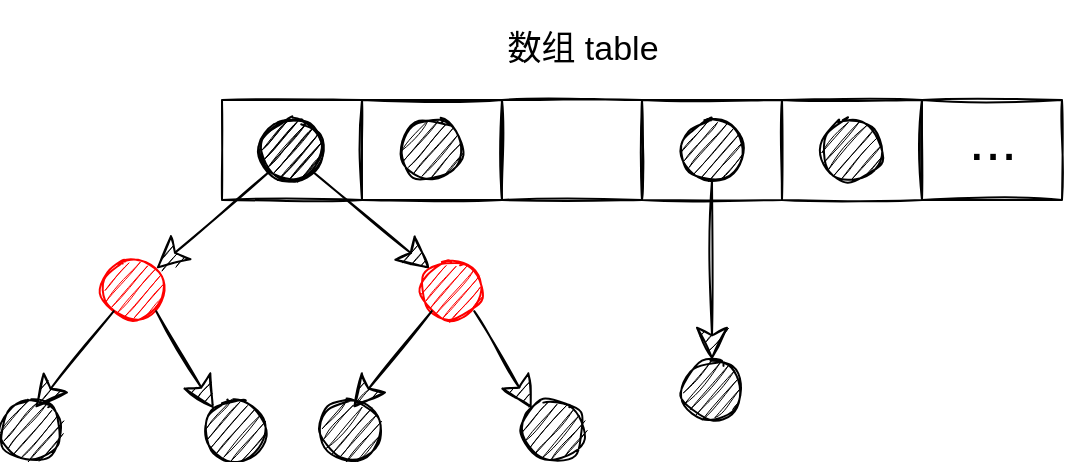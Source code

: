 <mxfile version="15.3.4" type="github" pages="2"><diagram id="YLq6dlvJsyPCOtHQID4H" name="第 1 页"><mxGraphModel dx="1248" dy="625" grid="1" gridSize="10" guides="1" tooltips="1" connect="1" arrows="1" fold="1" page="1" pageScale="1" pageWidth="827" pageHeight="1169" math="0" shadow="0"><root><mxCell id="0"/><mxCell id="1" parent="0"/><mxCell id="Uj7XTkn3V8DS06RKUdCK-15" value="" style="rounded=0;whiteSpace=wrap;html=1;sketch=1;hachureGap=4;pointerEvents=0;fillColor=none;" vertex="1" parent="1"><mxGeometry x="120" y="280" width="70" height="50" as="geometry"/></mxCell><mxCell id="Uj7XTkn3V8DS06RKUdCK-18" value="" style="rounded=0;whiteSpace=wrap;html=1;sketch=1;hachureGap=4;pointerEvents=0;fillColor=none;" vertex="1" parent="1"><mxGeometry x="190" y="280" width="70" height="50" as="geometry"/></mxCell><mxCell id="Uj7XTkn3V8DS06RKUdCK-27" value="" style="rounded=0;whiteSpace=wrap;html=1;sketch=1;hachureGap=4;pointerEvents=0;fillColor=none;" vertex="1" parent="1"><mxGeometry x="260" y="280" width="70" height="50" as="geometry"/></mxCell><mxCell id="Uj7XTkn3V8DS06RKUdCK-28" value="" style="rounded=0;whiteSpace=wrap;html=1;sketch=1;hachureGap=4;pointerEvents=0;fillColor=none;" vertex="1" parent="1"><mxGeometry x="330" y="280" width="70" height="50" as="geometry"/></mxCell><mxCell id="Uj7XTkn3V8DS06RKUdCK-29" value="" style="rounded=0;whiteSpace=wrap;html=1;sketch=1;hachureGap=4;pointerEvents=0;fillColor=none;" vertex="1" parent="1"><mxGeometry x="400" y="280" width="70" height="50" as="geometry"/></mxCell><mxCell id="Uj7XTkn3V8DS06RKUdCK-30" value="" style="rounded=0;whiteSpace=wrap;html=1;sketch=1;hachureGap=4;pointerEvents=0;fillColor=none;" vertex="1" parent="1"><mxGeometry x="470" y="280" width="70" height="50" as="geometry"/></mxCell><mxCell id="Uj7XTkn3V8DS06RKUdCK-33" value="" style="ellipse;whiteSpace=wrap;html=1;aspect=fixed;sketch=1;hachureGap=4;pointerEvents=0;fillColor=#000000;" vertex="1" parent="1"><mxGeometry x="140" y="290" width="30" height="30" as="geometry"/></mxCell><mxCell id="Uj7XTkn3V8DS06RKUdCK-34" value="" style="ellipse;whiteSpace=wrap;html=1;aspect=fixed;sketch=1;hachureGap=4;pointerEvents=0;fillColor=#000000;" vertex="1" parent="1"><mxGeometry x="210" y="290" width="30" height="30" as="geometry"/></mxCell><mxCell id="Uj7XTkn3V8DS06RKUdCK-36" value="" style="ellipse;whiteSpace=wrap;html=1;aspect=fixed;sketch=1;hachureGap=4;pointerEvents=0;fillColor=#000000;" vertex="1" parent="1"><mxGeometry x="350" y="290" width="30" height="30" as="geometry"/></mxCell><mxCell id="Uj7XTkn3V8DS06RKUdCK-37" value="" style="ellipse;whiteSpace=wrap;html=1;aspect=fixed;sketch=1;hachureGap=4;pointerEvents=0;fillColor=#000000;" vertex="1" parent="1"><mxGeometry x="420" y="290" width="30" height="30" as="geometry"/></mxCell><mxCell id="Uj7XTkn3V8DS06RKUdCK-39" value="&lt;font style=&quot;font-size: 29px;&quot;&gt;...&lt;/font&gt;" style="text;html=1;align=center;verticalAlign=middle;resizable=0;points=[];autosize=1;strokeColor=none;fillColor=none;fontSize=29;" vertex="1" parent="1"><mxGeometry x="485" y="280" width="40" height="40" as="geometry"/></mxCell><mxCell id="Uj7XTkn3V8DS06RKUdCK-41" value="" style="ellipse;whiteSpace=wrap;html=1;aspect=fixed;sketch=1;hachureGap=4;pointerEvents=0;fillColor=#000000;" vertex="1" parent="1"><mxGeometry x="139.5" y="290" width="30" height="30" as="geometry"/></mxCell><mxCell id="Uj7XTkn3V8DS06RKUdCK-42" value="" style="endArrow=classic;html=1;fontSize=29;startSize=14;endSize=14;sourcePerimeterSpacing=8;targetPerimeterSpacing=8;exitX=0;exitY=1;exitDx=0;exitDy=0;sketch=1;entryX=1;entryY=0;entryDx=0;entryDy=0;" edge="1" parent="1" source="Uj7XTkn3V8DS06RKUdCK-41"><mxGeometry width="50" height="50" relative="1" as="geometry"><mxPoint x="154" y="320" as="sourcePoint"/><mxPoint x="87.107" y="364.393" as="targetPoint"/></mxGeometry></mxCell><mxCell id="Uj7XTkn3V8DS06RKUdCK-43" value="" style="ellipse;whiteSpace=wrap;html=1;aspect=fixed;sketch=1;hachureGap=4;pointerEvents=0;fillColor=#FF0000;fontColor=#FF0000;strokeColor=#FF0000;" vertex="1" parent="1"><mxGeometry x="60.5" y="360" width="30" height="30" as="geometry"/></mxCell><mxCell id="Uj7XTkn3V8DS06RKUdCK-44" value="" style="endArrow=classic;html=1;fontSize=29;startSize=14;endSize=14;sourcePerimeterSpacing=8;targetPerimeterSpacing=8;exitX=0.5;exitY=1;exitDx=0;exitDy=0;sketch=1;" edge="1" parent="1"><mxGeometry width="50" height="50" relative="1" as="geometry"><mxPoint x="365" y="320" as="sourcePoint"/><mxPoint x="365" y="410" as="targetPoint"/></mxGeometry></mxCell><mxCell id="Uj7XTkn3V8DS06RKUdCK-45" value="" style="ellipse;whiteSpace=wrap;html=1;aspect=fixed;sketch=1;hachureGap=4;pointerEvents=0;fillColor=#000000;" vertex="1" parent="1"><mxGeometry x="350" y="410" width="30" height="30" as="geometry"/></mxCell><mxCell id="Uj7XTkn3V8DS06RKUdCK-46" value="&lt;font style=&quot;font-size: 17px&quot;&gt;数组 table&lt;/font&gt;" style="text;html=1;align=center;verticalAlign=middle;resizable=0;points=[];autosize=1;strokeColor=none;fillColor=none;fontSize=29;" vertex="1" parent="1"><mxGeometry x="255" y="230" width="90" height="40" as="geometry"/></mxCell><mxCell id="Uj7XTkn3V8DS06RKUdCK-48" value="" style="endArrow=classic;html=1;fontSize=29;startSize=14;endSize=14;sourcePerimeterSpacing=8;targetPerimeterSpacing=8;sketch=1;entryX=0;entryY=0;entryDx=0;entryDy=0;exitX=1;exitY=1;exitDx=0;exitDy=0;" edge="1" parent="1" source="Uj7XTkn3V8DS06RKUdCK-41"><mxGeometry width="50" height="50" relative="1" as="geometry"><mxPoint x="159.5" y="320" as="sourcePoint"/><mxPoint x="223.893" y="364.393" as="targetPoint"/></mxGeometry></mxCell><mxCell id="Uj7XTkn3V8DS06RKUdCK-52" value="" style="endArrow=classic;html=1;fontSize=29;startSize=14;endSize=14;sourcePerimeterSpacing=8;targetPerimeterSpacing=8;exitX=0;exitY=1;exitDx=0;exitDy=0;sketch=1;" edge="1" parent="1"><mxGeometry width="50" height="50" relative="1" as="geometry"><mxPoint x="65.893" y="385.607" as="sourcePoint"/><mxPoint x="26.5" y="434" as="targetPoint"/></mxGeometry></mxCell><mxCell id="Uj7XTkn3V8DS06RKUdCK-53" value="" style="ellipse;whiteSpace=wrap;html=1;aspect=fixed;sketch=1;hachureGap=4;pointerEvents=0;fillColor=#000000;" vertex="1" parent="1"><mxGeometry x="9.5" y="430" width="30" height="30" as="geometry"/></mxCell><mxCell id="Uj7XTkn3V8DS06RKUdCK-54" value="" style="endArrow=classic;html=1;fontSize=29;startSize=14;endSize=14;sourcePerimeterSpacing=8;targetPerimeterSpacing=8;sketch=1;entryX=0;entryY=0;entryDx=0;entryDy=0;exitX=1;exitY=1;exitDx=0;exitDy=0;" edge="1" parent="1" target="Uj7XTkn3V8DS06RKUdCK-55"><mxGeometry width="50" height="50" relative="1" as="geometry"><mxPoint x="87.107" y="385.607" as="sourcePoint"/><mxPoint x="101.5" y="430" as="targetPoint"/></mxGeometry></mxCell><mxCell id="Uj7XTkn3V8DS06RKUdCK-55" value="" style="ellipse;whiteSpace=wrap;html=1;aspect=fixed;sketch=1;hachureGap=4;pointerEvents=0;fillColor=#000000;" vertex="1" parent="1"><mxGeometry x="111.5" y="430" width="30" height="30" as="geometry"/></mxCell><mxCell id="Uj7XTkn3V8DS06RKUdCK-62" value="" style="ellipse;whiteSpace=wrap;html=1;aspect=fixed;sketch=1;hachureGap=4;pointerEvents=0;fillColor=#FF0000;strokeColor=#FF0000;" vertex="1" parent="1"><mxGeometry x="219.5" y="360" width="30" height="30" as="geometry"/></mxCell><mxCell id="Uj7XTkn3V8DS06RKUdCK-64" value="" style="endArrow=classic;html=1;fontSize=29;startSize=14;endSize=14;sourcePerimeterSpacing=8;targetPerimeterSpacing=8;exitX=0;exitY=1;exitDx=0;exitDy=0;sketch=1;" edge="1" parent="1"><mxGeometry width="50" height="50" relative="1" as="geometry"><mxPoint x="224.893" y="385.607" as="sourcePoint"/><mxPoint x="185.5" y="434" as="targetPoint"/></mxGeometry></mxCell><mxCell id="Uj7XTkn3V8DS06RKUdCK-65" value="" style="ellipse;whiteSpace=wrap;html=1;aspect=fixed;sketch=1;hachureGap=4;pointerEvents=0;fillColor=#000000;" vertex="1" parent="1"><mxGeometry x="168.5" y="430" width="30" height="30" as="geometry"/></mxCell><mxCell id="Uj7XTkn3V8DS06RKUdCK-66" value="" style="endArrow=classic;html=1;fontSize=29;startSize=14;endSize=14;sourcePerimeterSpacing=8;targetPerimeterSpacing=8;sketch=1;entryX=0;entryY=0;entryDx=0;entryDy=0;exitX=1;exitY=1;exitDx=0;exitDy=0;" edge="1" parent="1" target="Uj7XTkn3V8DS06RKUdCK-67"><mxGeometry width="50" height="50" relative="1" as="geometry"><mxPoint x="246.107" y="385.607" as="sourcePoint"/><mxPoint x="260.5" y="430" as="targetPoint"/></mxGeometry></mxCell><mxCell id="Uj7XTkn3V8DS06RKUdCK-67" value="" style="ellipse;whiteSpace=wrap;html=1;aspect=fixed;sketch=1;hachureGap=4;pointerEvents=0;fillColor=#000000;" vertex="1" parent="1"><mxGeometry x="270.5" y="430" width="30" height="30" as="geometry"/></mxCell></root></mxGraphModel></diagram><diagram id="a-usr8R-VqChk-Wmo8PE" name="第 2 页"><mxGraphModel dx="1248" dy="625" grid="1" gridSize="10" guides="1" tooltips="1" connect="1" arrows="1" fold="1" page="1" pageScale="1" pageWidth="827" pageHeight="1169" math="0" shadow="0"><root><mxCell id="MDRu_h7Dm8pU5mXwcht_-0"/><mxCell id="MDRu_h7Dm8pU5mXwcht_-1" parent="MDRu_h7Dm8pU5mXwcht_-0"/><mxCell id="MDRu_h7Dm8pU5mXwcht_-2" value="" style="rounded=0;whiteSpace=wrap;html=1;sketch=1;hachureGap=4;pointerEvents=0;fontSize=29;strokeColor=#006EAF;fillColor=none;fontColor=#ffffff;align=center;verticalAlign=bottom;strokeWidth=4;" vertex="1" parent="MDRu_h7Dm8pU5mXwcht_-1"><mxGeometry x="60" y="80" width="290" height="60" as="geometry"/></mxCell><mxCell id="MDRu_h7Dm8pU5mXwcht_-5" value="" style="rounded=0;whiteSpace=wrap;html=1;sketch=1;hachureGap=4;pointerEvents=0;fontSize=29;strokeColor=#6D1F00;fillColor=none;fontColor=#ffffff;align=center;verticalAlign=bottom;strokeWidth=4;" vertex="1" parent="MDRu_h7Dm8pU5mXwcht_-1"><mxGeometry x="370" y="80" width="170" height="60" as="geometry"/></mxCell><mxCell id="MDRu_h7Dm8pU5mXwcht_-6" value="" style="rounded=0;whiteSpace=wrap;html=1;sketch=1;hachureGap=4;pointerEvents=0;fontSize=29;strokeColor=#BD7000;fillColor=none;fontColor=#000000;align=center;verticalAlign=bottom;strokeWidth=4;" vertex="1" parent="MDRu_h7Dm8pU5mXwcht_-1"><mxGeometry x="560" y="80" width="460" height="60" as="geometry"/></mxCell><mxCell id="MDRu_h7Dm8pU5mXwcht_-7" value="" style="rounded=0;whiteSpace=wrap;html=1;sketch=1;hachureGap=4;pointerEvents=0;fontSize=29;strokeColor=#82b366;fillColor=none;align=center;verticalAlign=bottom;gradientColor=#97d077;strokeWidth=4;" vertex="1" parent="MDRu_h7Dm8pU5mXwcht_-1"><mxGeometry x="1050" y="80" width="163" height="60" as="geometry"/></mxCell><mxCell id="MDRu_h7Dm8pU5mXwcht_-9" value="" style="rounded=1;whiteSpace=wrap;html=1;sketch=1;hachureGap=4;pointerEvents=0;fontSize=29;strokeColor=#6c8ebf;fillColor=none;align=center;verticalAlign=bottom;gradientColor=#7ea6e0;fontStyle=0;strokeWidth=4;" vertex="1" parent="MDRu_h7Dm8pU5mXwcht_-1"><mxGeometry x="100" y="174" width="160" height="56" as="geometry"/></mxCell><mxCell id="MDRu_h7Dm8pU5mXwcht_-14" value="" style="edgeStyle=none;curved=1;rounded=0;sketch=1;orthogonalLoop=1;jettySize=auto;html=1;fontSize=29;fontColor=#FF0000;endArrow=open;startSize=14;endSize=14;sourcePerimeterSpacing=8;targetPerimeterSpacing=8;entryX=0.489;entryY=0.095;entryDx=0;entryDy=0;entryPerimeter=0;strokeWidth=2;" edge="1" parent="MDRu_h7Dm8pU5mXwcht_-1"><mxGeometry relative="1" as="geometry"><mxPoint x="170.266" y="230" as="sourcePoint"/><mxPoint x="169.937" y="298.93" as="targetPoint"/></mxGeometry></mxCell><mxCell id="MDRu_h7Dm8pU5mXwcht_-11" value="&lt;font style=&quot;font-size: 22px&quot;&gt;开始&lt;/font&gt;" style="text;html=1;align=center;verticalAlign=middle;resizable=0;points=[];autosize=1;strokeColor=none;fillColor=none;fontSize=29;gradientColor=#7ea6e0;" vertex="1" parent="MDRu_h7Dm8pU5mXwcht_-1"><mxGeometry x="141.66" y="182" width="60" height="40" as="geometry"/></mxCell><mxCell id="MDRu_h7Dm8pU5mXwcht_-19" value="&lt;font style=&quot;font-size: 22px&quot; color=&quot;#000000&quot;&gt;计算索引、逻辑判断&lt;/font&gt;" style="text;html=1;align=center;verticalAlign=middle;resizable=0;points=[];autosize=1;strokeColor=none;fillColor=none;fontSize=29;fontColor=#FF0000;sketch=1;" vertex="1" parent="MDRu_h7Dm8pU5mXwcht_-1"><mxGeometry x="85" y="90" width="210" height="40" as="geometry"/></mxCell><mxCell id="MDRu_h7Dm8pU5mXwcht_-20" value="&lt;font style=&quot;font-size: 22px&quot; color=&quot;#000000&quot;&gt;扩容&lt;/font&gt;" style="text;html=1;align=center;verticalAlign=middle;resizable=0;points=[];autosize=1;strokeColor=none;fillColor=none;fontSize=29;fontColor=#FF0000;" vertex="1" parent="MDRu_h7Dm8pU5mXwcht_-1"><mxGeometry x="416" y="90" width="60" height="40" as="geometry"/></mxCell><mxCell id="MDRu_h7Dm8pU5mXwcht_-21" value="&lt;font style=&quot;font-size: 22px&quot; color=&quot;#000000&quot;&gt;链表&lt;/font&gt;" style="text;html=1;align=center;verticalAlign=middle;resizable=0;points=[];autosize=1;strokeColor=none;fillColor=none;fontSize=29;fontColor=#FF0000;" vertex="1" parent="MDRu_h7Dm8pU5mXwcht_-1"><mxGeometry x="760" y="90" width="60" height="40" as="geometry"/></mxCell><mxCell id="MDRu_h7Dm8pU5mXwcht_-22" value="&lt;font style=&quot;font-size: 22px&quot; color=&quot;#000000&quot;&gt;红黑树&lt;/font&gt;" style="text;html=1;align=center;verticalAlign=middle;resizable=0;points=[];autosize=1;strokeColor=none;fillColor=none;fontSize=29;fontColor=#FF0000;" vertex="1" parent="MDRu_h7Dm8pU5mXwcht_-1"><mxGeometry x="1087" y="90" width="80" height="40" as="geometry"/></mxCell><mxCell id="MDRu_h7Dm8pU5mXwcht_-25" value="" style="edgeStyle=none;curved=1;rounded=0;sketch=1;orthogonalLoop=1;jettySize=auto;html=1;fontSize=29;fontColor=#FF0000;endArrow=open;startSize=14;endSize=14;sourcePerimeterSpacing=8;targetPerimeterSpacing=8;entryX=0.438;entryY=0.015;entryDx=0;entryDy=0;entryPerimeter=0;strokeWidth=2;" edge="1" parent="MDRu_h7Dm8pU5mXwcht_-1" target="MDRu_h7Dm8pU5mXwcht_-54"><mxGeometry relative="1" as="geometry"><mxPoint x="171.486" y="410" as="sourcePoint"/><mxPoint x="171.157" y="478.93" as="targetPoint"/></mxGeometry></mxCell><mxCell id="MDRu_h7Dm8pU5mXwcht_-109" value="&lt;font color=&quot;#000000&quot;&gt;否&lt;/font&gt;" style="edgeLabel;html=1;align=center;verticalAlign=middle;resizable=0;points=[];fontSize=16;fontColor=#CC6600;" vertex="1" connectable="0" parent="MDRu_h7Dm8pU5mXwcht_-25"><mxGeometry x="-0.446" y="-1" relative="1" as="geometry"><mxPoint as="offset"/></mxGeometry></mxCell><mxCell id="MDRu_h7Dm8pU5mXwcht_-58" style="edgeStyle=none;rounded=1;sketch=1;orthogonalLoop=1;jettySize=auto;html=1;exitX=0.5;exitY=1;exitDx=0;exitDy=0;entryX=1;entryY=0.5;entryDx=0;entryDy=0;fontSize=16;fontColor=#6666FF;endArrow=open;startSize=14;endSize=14;sourcePerimeterSpacing=8;targetPerimeterSpacing=8;strokeWidth=2;" edge="1" parent="MDRu_h7Dm8pU5mXwcht_-1" source="MDRu_h7Dm8pU5mXwcht_-40" target="MDRu_h7Dm8pU5mXwcht_-54"><mxGeometry relative="1" as="geometry"><Array as="points"><mxPoint x="440" y="527"/></Array></mxGeometry></mxCell><mxCell id="MDRu_h7Dm8pU5mXwcht_-40" value="&lt;font color=&quot;#000000&quot;&gt;resize() 扩容&lt;/font&gt;" style="align=center;hachureGap=4;pointerEvents=0;sketch=1;fontSize=16;fontColor=#6666FF;strokeColor=#0000FF;fillColor=none;html=1;strokeWidth=2;" vertex="1" parent="MDRu_h7Dm8pU5mXwcht_-1"><mxGeometry x="380" y="324" width="111.5" height="62" as="geometry"/></mxCell><mxCell id="MDRu_h7Dm8pU5mXwcht_-55" style="edgeStyle=none;curved=1;rounded=0;sketch=1;orthogonalLoop=1;jettySize=auto;html=1;exitX=1;exitY=0.5;exitDx=0;exitDy=0;entryX=0;entryY=0.5;entryDx=0;entryDy=0;fontSize=16;fontColor=#6666FF;endArrow=open;startSize=14;endSize=14;sourcePerimeterSpacing=8;targetPerimeterSpacing=8;strokeWidth=2;" edge="1" parent="MDRu_h7Dm8pU5mXwcht_-1" source="MDRu_h7Dm8pU5mXwcht_-41" target="MDRu_h7Dm8pU5mXwcht_-40"><mxGeometry relative="1" as="geometry"/></mxCell><mxCell id="MDRu_h7Dm8pU5mXwcht_-93" value="&lt;font color=&quot;#000000&quot;&gt;是&lt;/font&gt;" style="edgeLabel;html=1;align=center;verticalAlign=middle;resizable=0;points=[];fontSize=16;fontColor=#CC6600;" vertex="1" connectable="0" parent="MDRu_h7Dm8pU5mXwcht_-55"><mxGeometry x="-0.188" relative="1" as="geometry"><mxPoint as="offset"/></mxGeometry></mxCell><mxCell id="MDRu_h7Dm8pU5mXwcht_-41" value="&lt;span style=&quot;font-family: &amp;#34;pingfang sc&amp;#34; , &amp;#34;lantinghei sc&amp;#34; , &amp;#34;microsoft yahei&amp;#34; , &amp;#34;hiragino sans gb&amp;#34; , &amp;#34;microsoft sans serif&amp;#34; , &amp;#34;wenquanyi micro hei&amp;#34; , sans-serif ; font-size: 15px ; background-color: rgb(253 , 253 , 253)&quot;&gt;&lt;font color=&quot;#ff0000&quot;&gt;①&lt;/font&gt;&lt;/span&gt;&lt;span style=&quot;color: rgb(51 , 51 , 51) ; font-family: &amp;#34;pingfang sc&amp;#34; , &amp;#34;lantinghei sc&amp;#34; , &amp;#34;microsoft yahei&amp;#34; , &amp;#34;hiragino sans gb&amp;#34; , &amp;#34;microsoft sans serif&amp;#34; , &amp;#34;wenquanyi micro hei&amp;#34; , sans-serif ; font-size: 15px ; background-color: rgb(253 , 253 , 253)&quot;&gt;&amp;nbsp;&lt;/span&gt;&lt;font color=&quot;#000000&quot;&gt;table是否为空&lt;br style=&quot;font-size: 16px&quot;&gt;或length==0&lt;/font&gt;" style="shape=rhombus;perimeter=rhombusPerimeter;align=center;hachureGap=4;pointerEvents=0;sketch=1;fontSize=16;fontColor=#6666FF;strokeColor=#FF8000;fillColor=none;html=1;strokeWidth=2;" vertex="1" parent="MDRu_h7Dm8pU5mXwcht_-1"><mxGeometry x="84.04" y="300" width="175.25" height="110" as="geometry"/></mxCell><mxCell id="MDRu_h7Dm8pU5mXwcht_-57" style="edgeStyle=none;curved=1;rounded=0;sketch=1;orthogonalLoop=1;jettySize=auto;html=1;exitX=1;exitY=0.5;exitDx=0;exitDy=0;entryX=0;entryY=0.5;entryDx=0;entryDy=0;fontSize=16;fontColor=#6666FF;endArrow=open;startSize=14;endSize=14;sourcePerimeterSpacing=8;targetPerimeterSpacing=8;strokeWidth=2;" edge="1" parent="MDRu_h7Dm8pU5mXwcht_-1" source="MDRu_h7Dm8pU5mXwcht_-42" target="MDRu_h7Dm8pU5mXwcht_-56"><mxGeometry relative="1" as="geometry"/></mxCell><mxCell id="MDRu_h7Dm8pU5mXwcht_-105" value="&lt;font color=&quot;#000000&quot;&gt;是&lt;/font&gt;" style="edgeLabel;html=1;align=center;verticalAlign=middle;resizable=0;points=[];fontSize=16;fontColor=#CC6600;" vertex="1" connectable="0" parent="MDRu_h7Dm8pU5mXwcht_-57"><mxGeometry x="-0.201" y="3" relative="1" as="geometry"><mxPoint as="offset"/></mxGeometry></mxCell><mxCell id="MDRu_h7Dm8pU5mXwcht_-42" value="&lt;span style=&quot;font-family: &amp;#34;pingfang sc&amp;#34; , &amp;#34;lantinghei sc&amp;#34; , &amp;#34;microsoft yahei&amp;#34; , &amp;#34;hiragino sans gb&amp;#34; , &amp;#34;microsoft sans serif&amp;#34; , &amp;#34;wenquanyi micro hei&amp;#34; , sans-serif ; font-size: 15px ; background-color: rgb(253 , 253 , 253)&quot;&gt;&lt;font color=&quot;#ff0000&quot;&gt;⑥&lt;/font&gt;&lt;/span&gt;&lt;span style=&quot;color: rgb(51 , 51 , 51) ; font-family: &amp;#34;pingfang sc&amp;#34; , &amp;#34;lantinghei sc&amp;#34; , &amp;#34;microsoft yahei&amp;#34; , &amp;#34;hiragino sans gb&amp;#34; , &amp;#34;microsoft sans serif&amp;#34; , &amp;#34;wenquanyi micro hei&amp;#34; , sans-serif ; font-size: 15px ; background-color: rgb(253 , 253 , 253)&quot;&gt;&amp;nbsp;&lt;/span&gt;&lt;font color=&quot;#000000&quot;&gt;++size&amp;gt;threshold&lt;/font&gt;" style="shape=rhombus;perimeter=rhombusPerimeter;whiteSpace=wrap;html=1;align=center;hachureGap=4;pointerEvents=0;sketch=1;fontSize=16;fontColor=#6666FF;strokeColor=#FF8000;fillColor=none;strokeWidth=2;" vertex="1" parent="MDRu_h7Dm8pU5mXwcht_-1"><mxGeometry x="79.29" y="960" width="180" height="90" as="geometry"/></mxCell><mxCell id="MDRu_h7Dm8pU5mXwcht_-44" value="&lt;font color=&quot;#000000&quot;&gt;直接插入&lt;/font&gt;" style="whiteSpace=wrap;html=1;align=center;hachureGap=4;pointerEvents=0;sketch=1;fontSize=16;fontColor=#6666FF;strokeColor=#0000FF;fillColor=none;strokeWidth=2;" vertex="1" parent="MDRu_h7Dm8pU5mXwcht_-1"><mxGeometry x="84" y="770" width="176" height="50" as="geometry"/></mxCell><mxCell id="MDRu_h7Dm8pU5mXwcht_-60" style="edgeStyle=none;rounded=1;sketch=1;orthogonalLoop=1;jettySize=auto;html=1;exitX=1;exitY=0.5;exitDx=0;exitDy=0;entryX=0;entryY=0.5;entryDx=0;entryDy=0;fontSize=16;fontColor=#6666FF;endArrow=open;startSize=14;endSize=14;sourcePerimeterSpacing=8;targetPerimeterSpacing=8;strokeWidth=2;" edge="1" parent="MDRu_h7Dm8pU5mXwcht_-1" source="MDRu_h7Dm8pU5mXwcht_-46" target="MDRu_h7Dm8pU5mXwcht_-59"><mxGeometry relative="1" as="geometry"/></mxCell><mxCell id="MDRu_h7Dm8pU5mXwcht_-46" value="&lt;font color=&quot;#000000&quot;&gt;table[i] == null&lt;/font&gt;" style="shape=rhombus;perimeter=rhombusPerimeter;whiteSpace=wrap;html=1;align=center;hachureGap=4;pointerEvents=0;sketch=1;fontSize=16;fontColor=#6666FF;strokeColor=#FF8000;fillColor=none;strokeWidth=2;" vertex="1" parent="MDRu_h7Dm8pU5mXwcht_-1"><mxGeometry x="79.29" y="620" width="180" height="90" as="geometry"/></mxCell><mxCell id="MDRu_h7Dm8pU5mXwcht_-47" value="" style="rounded=1;whiteSpace=wrap;html=1;sketch=1;hachureGap=4;pointerEvents=0;fontSize=29;strokeColor=#6c8ebf;fillColor=none;align=center;verticalAlign=bottom;gradientColor=#7ea6e0;strokeWidth=4;" vertex="1" parent="MDRu_h7Dm8pU5mXwcht_-1"><mxGeometry x="92.5" y="1140" width="160" height="56" as="geometry"/></mxCell><mxCell id="MDRu_h7Dm8pU5mXwcht_-48" value="&lt;span style=&quot;font-size: 22px&quot;&gt;结束&lt;/span&gt;" style="text;html=1;align=center;verticalAlign=middle;resizable=0;points=[];autosize=1;strokeColor=none;fillColor=none;fontSize=29;gradientColor=#7ea6e0;" vertex="1" parent="MDRu_h7Dm8pU5mXwcht_-1"><mxGeometry x="134.16" y="1148" width="60" height="40" as="geometry"/></mxCell><mxCell id="MDRu_h7Dm8pU5mXwcht_-49" value="" style="edgeStyle=none;curved=1;rounded=0;sketch=1;orthogonalLoop=1;jettySize=auto;html=1;fontSize=29;fontColor=#FF0000;endArrow=open;startSize=14;endSize=14;sourcePerimeterSpacing=8;targetPerimeterSpacing=8;entryX=0.489;entryY=0.095;entryDx=0;entryDy=0;entryPerimeter=0;strokeWidth=2;" edge="1" parent="MDRu_h7Dm8pU5mXwcht_-1"><mxGeometry relative="1" as="geometry"><mxPoint x="169.116" y="554" as="sourcePoint"/><mxPoint x="168.787" y="622.93" as="targetPoint"/></mxGeometry></mxCell><mxCell id="MDRu_h7Dm8pU5mXwcht_-50" value="" style="edgeStyle=none;curved=1;rounded=0;sketch=1;orthogonalLoop=1;jettySize=auto;html=1;fontSize=29;fontColor=#FF0000;endArrow=open;startSize=14;endSize=14;sourcePerimeterSpacing=8;targetPerimeterSpacing=8;strokeWidth=2;" edge="1" parent="MDRu_h7Dm8pU5mXwcht_-1"><mxGeometry relative="1" as="geometry"><mxPoint x="169.116" y="710" as="sourcePoint"/><mxPoint x="169" y="770" as="targetPoint"/></mxGeometry></mxCell><mxCell id="MDRu_h7Dm8pU5mXwcht_-95" value="&lt;font color=&quot;#000000&quot;&gt;是&lt;/font&gt;" style="edgeLabel;html=1;align=center;verticalAlign=middle;resizable=0;points=[];fontSize=16;fontColor=#CC6600;" vertex="1" connectable="0" parent="MDRu_h7Dm8pU5mXwcht_-50"><mxGeometry x="-0.415" y="-2" relative="1" as="geometry"><mxPoint as="offset"/></mxGeometry></mxCell><mxCell id="MDRu_h7Dm8pU5mXwcht_-51" value="" style="edgeStyle=none;curved=1;rounded=0;sketch=1;orthogonalLoop=1;jettySize=auto;html=1;fontSize=29;fontColor=#FF0000;endArrow=open;startSize=14;endSize=14;sourcePerimeterSpacing=8;targetPerimeterSpacing=8;entryX=0.5;entryY=0;entryDx=0;entryDy=0;strokeWidth=2;" edge="1" parent="MDRu_h7Dm8pU5mXwcht_-1" target="MDRu_h7Dm8pU5mXwcht_-42"><mxGeometry relative="1" as="geometry"><mxPoint x="168.906" y="820" as="sourcePoint"/><mxPoint x="168.79" y="880" as="targetPoint"/></mxGeometry></mxCell><mxCell id="MDRu_h7Dm8pU5mXwcht_-53" value="" style="edgeStyle=none;curved=1;rounded=0;sketch=1;orthogonalLoop=1;jettySize=auto;html=1;fontSize=29;fontColor=#FF0000;endArrow=open;startSize=14;endSize=14;sourcePerimeterSpacing=8;targetPerimeterSpacing=8;strokeWidth=2;" edge="1" parent="MDRu_h7Dm8pU5mXwcht_-1"><mxGeometry relative="1" as="geometry"><mxPoint x="168.786" y="1048" as="sourcePoint"/><mxPoint x="169" y="1140" as="targetPoint"/></mxGeometry></mxCell><mxCell id="MDRu_h7Dm8pU5mXwcht_-106" value="&lt;font color=&quot;#000000&quot;&gt;否&lt;/font&gt;" style="edgeLabel;html=1;align=center;verticalAlign=middle;resizable=0;points=[];fontSize=16;fontColor=#CC6600;" vertex="1" connectable="0" parent="MDRu_h7Dm8pU5mXwcht_-53"><mxGeometry x="-0.656" y="1" relative="1" as="geometry"><mxPoint as="offset"/></mxGeometry></mxCell><mxCell id="MDRu_h7Dm8pU5mXwcht_-54" value="&lt;font color=&quot;#ff0000&quot;&gt;&lt;span style=&quot;font-family: &amp;#34;pingfang sc&amp;#34; , &amp;#34;lantinghei sc&amp;#34; , &amp;#34;microsoft yahei&amp;#34; , &amp;#34;hiragino sans gb&amp;#34; , &amp;#34;microsoft sans serif&amp;#34; , &amp;#34;wenquanyi micro hei&amp;#34; , sans-serif ; font-size: 15px ; background-color: rgb(253 , 253 , 253)&quot;&gt;&amp;nbsp;②&lt;/span&gt;&lt;span style=&quot;font-family: &amp;#34;pingfang sc&amp;#34; , &amp;#34;lantinghei sc&amp;#34; , &amp;#34;microsoft yahei&amp;#34; , &amp;#34;hiragino sans gb&amp;#34; , &amp;#34;microsoft sans serif&amp;#34; , &amp;#34;wenquanyi micro hei&amp;#34; , sans-serif ; font-size: 15px ; background-color: rgb(253 , 253 , 253)&quot;&gt;&amp;nbsp;&lt;/span&gt;&lt;/font&gt;&lt;font color=&quot;#000000&quot;&gt;根据key通过hash()函数&lt;br&gt;计算数组索引&lt;/font&gt;" style="align=left;hachureGap=4;pointerEvents=0;sketch=1;fontSize=16;fontColor=#6666FF;strokeColor=#0000FF;fillColor=none;html=1;strokeWidth=2;" vertex="1" parent="MDRu_h7Dm8pU5mXwcht_-1"><mxGeometry x="95" y="490" width="175" height="74" as="geometry"/></mxCell><mxCell id="MDRu_h7Dm8pU5mXwcht_-87" style="edgeStyle=none;rounded=1;sketch=1;orthogonalLoop=1;jettySize=auto;html=1;exitX=0.5;exitY=1;exitDx=0;exitDy=0;entryX=1;entryY=0.5;entryDx=0;entryDy=0;fontSize=16;fontColor=#CC6600;startArrow=none;startFill=0;endArrow=classic;endFill=1;sourcePerimeterSpacing=8;targetPerimeterSpacing=8;strokeWidth=2;" edge="1" parent="MDRu_h7Dm8pU5mXwcht_-1" source="MDRu_h7Dm8pU5mXwcht_-56" target="MDRu_h7Dm8pU5mXwcht_-47"><mxGeometry relative="1" as="geometry"><Array as="points"><mxPoint x="414" y="1168"/></Array></mxGeometry></mxCell><mxCell id="MDRu_h7Dm8pU5mXwcht_-56" value="&lt;font color=&quot;#000000&quot;&gt;resize() 扩容&lt;/font&gt;" style="align=center;hachureGap=4;pointerEvents=0;sketch=1;fontSize=16;fontColor=#6666FF;strokeColor=#0000FF;fillColor=none;html=1;strokeWidth=2;" vertex="1" parent="MDRu_h7Dm8pU5mXwcht_-1"><mxGeometry x="358" y="974" width="111.5" height="62" as="geometry"/></mxCell><mxCell id="MDRu_h7Dm8pU5mXwcht_-63" style="edgeStyle=none;rounded=1;sketch=1;orthogonalLoop=1;jettySize=auto;html=1;exitX=0.5;exitY=1;exitDx=0;exitDy=0;entryX=0.5;entryY=0;entryDx=0;entryDy=0;fontSize=16;fontColor=#6666FF;endArrow=open;startSize=14;endSize=14;sourcePerimeterSpacing=8;targetPerimeterSpacing=8;" edge="1" parent="MDRu_h7Dm8pU5mXwcht_-1" source="MDRu_h7Dm8pU5mXwcht_-59" target="MDRu_h7Dm8pU5mXwcht_-61"><mxGeometry relative="1" as="geometry"/></mxCell><mxCell id="MDRu_h7Dm8pU5mXwcht_-100" value="&lt;font color=&quot;#000000&quot;&gt;是&lt;/font&gt;" style="edgeLabel;html=1;align=center;verticalAlign=middle;resizable=0;points=[];fontSize=16;fontColor=#CC6600;" vertex="1" connectable="0" parent="MDRu_h7Dm8pU5mXwcht_-63"><mxGeometry x="-0.348" y="-1" relative="1" as="geometry"><mxPoint as="offset"/></mxGeometry></mxCell><mxCell id="MDRu_h7Dm8pU5mXwcht_-88" style="edgeStyle=none;rounded=1;sketch=1;orthogonalLoop=1;jettySize=auto;html=1;exitX=1;exitY=0.5;exitDx=0;exitDy=0;entryX=0;entryY=0.5;entryDx=0;entryDy=0;fontSize=16;fontColor=#CC6600;startArrow=none;startFill=0;endArrow=classic;endFill=1;sourcePerimeterSpacing=8;targetPerimeterSpacing=8;strokeWidth=2;" edge="1" parent="MDRu_h7Dm8pU5mXwcht_-1" source="MDRu_h7Dm8pU5mXwcht_-59" target="MDRu_h7Dm8pU5mXwcht_-65"><mxGeometry relative="1" as="geometry"><Array as="points"><mxPoint x="520" y="660"/><mxPoint x="520" y="230"/></Array></mxGeometry></mxCell><mxCell id="MDRu_h7Dm8pU5mXwcht_-99" value="&lt;font color=&quot;#000000&quot;&gt;否&lt;/font&gt;" style="edgeLabel;html=1;align=center;verticalAlign=middle;resizable=0;points=[];fontSize=16;fontColor=#CC6600;" vertex="1" connectable="0" parent="MDRu_h7Dm8pU5mXwcht_-88"><mxGeometry x="-0.85" y="2" relative="1" as="geometry"><mxPoint as="offset"/></mxGeometry></mxCell><mxCell id="MDRu_h7Dm8pU5mXwcht_-59" value="&lt;font color=&quot;#000000&quot;&gt;key是否存在&lt;/font&gt;" style="shape=rhombus;perimeter=rhombusPerimeter;whiteSpace=wrap;html=1;align=center;hachureGap=4;pointerEvents=0;sketch=1;fontSize=16;fontColor=#6666FF;strokeColor=#FF9933;fillColor=none;strokeWidth=2;" vertex="1" parent="MDRu_h7Dm8pU5mXwcht_-1"><mxGeometry x="280" y="625" width="125" height="80" as="geometry"/></mxCell><mxCell id="MDRu_h7Dm8pU5mXwcht_-86" style="edgeStyle=none;rounded=1;sketch=1;orthogonalLoop=1;jettySize=auto;html=1;exitX=0.5;exitY=1;exitDx=0;exitDy=0;fontSize=16;fontColor=#CC6600;startArrow=none;startFill=0;endArrow=none;endFill=0;sourcePerimeterSpacing=8;targetPerimeterSpacing=8;" edge="1" parent="MDRu_h7Dm8pU5mXwcht_-1" source="MDRu_h7Dm8pU5mXwcht_-61"><mxGeometry relative="1" as="geometry"><mxPoint x="343" y="883" as="targetPoint"/><mxPoint x="342.5" y="823" as="sourcePoint"/></mxGeometry></mxCell><mxCell id="MDRu_h7Dm8pU5mXwcht_-61" value="&lt;span style=&quot;color: rgb(255 , 0 , 0) ; font-family: &amp;#34;pingfang sc&amp;#34; , &amp;#34;lantinghei sc&amp;#34; , &amp;#34;microsoft yahei&amp;#34; , &amp;#34;hiragino sans gb&amp;#34; , &amp;#34;microsoft sans serif&amp;#34; , &amp;#34;wenquanyi micro hei&amp;#34; , sans-serif ; font-size: 15px ; background-color: rgb(253 , 253 , 253)&quot;&gt;③&amp;nbsp;&amp;nbsp;&lt;/span&gt;&lt;font color=&quot;#000000&quot;&gt;直接覆盖value&lt;/font&gt;" style="whiteSpace=wrap;html=1;align=center;hachureGap=4;pointerEvents=0;sketch=1;fontSize=16;fontColor=#6666FF;strokeColor=#0000FF;fillColor=none;strokeWidth=2;" vertex="1" parent="MDRu_h7Dm8pU5mXwcht_-1"><mxGeometry x="287.5" y="770" width="110" height="50" as="geometry"/></mxCell><mxCell id="MDRu_h7Dm8pU5mXwcht_-70" style="edgeStyle=none;rounded=1;sketch=1;orthogonalLoop=1;jettySize=auto;html=1;exitX=0.5;exitY=1;exitDx=0;exitDy=0;entryX=0.5;entryY=0;entryDx=0;entryDy=0;fontSize=16;fontColor=#6666FF;endArrow=open;startSize=14;endSize=14;sourcePerimeterSpacing=8;targetPerimeterSpacing=8;strokeWidth=2;" edge="1" parent="MDRu_h7Dm8pU5mXwcht_-1" source="MDRu_h7Dm8pU5mXwcht_-65" target="MDRu_h7Dm8pU5mXwcht_-67"><mxGeometry relative="1" as="geometry"/></mxCell><mxCell id="MDRu_h7Dm8pU5mXwcht_-102" value="&lt;font color=&quot;#000000&quot;&gt;否&lt;/font&gt;" style="edgeLabel;html=1;align=center;verticalAlign=middle;resizable=0;points=[];fontSize=16;fontColor=#CC6600;" vertex="1" connectable="0" parent="MDRu_h7Dm8pU5mXwcht_-70"><mxGeometry x="-0.648" y="2" relative="1" as="geometry"><mxPoint as="offset"/></mxGeometry></mxCell><mxCell id="MDRu_h7Dm8pU5mXwcht_-81" style="edgeStyle=none;rounded=1;sketch=1;orthogonalLoop=1;jettySize=auto;html=1;exitX=1;exitY=0.5;exitDx=0;exitDy=0;fontSize=16;fontColor=#6666FF;endArrow=open;startSize=14;endSize=14;sourcePerimeterSpacing=8;targetPerimeterSpacing=8;strokeWidth=2;" edge="1" parent="MDRu_h7Dm8pU5mXwcht_-1" source="MDRu_h7Dm8pU5mXwcht_-65" target="MDRu_h7Dm8pU5mXwcht_-78"><mxGeometry relative="1" as="geometry"/></mxCell><mxCell id="MDRu_h7Dm8pU5mXwcht_-101" value="&lt;font color=&quot;#000000&quot;&gt;是&lt;/font&gt;" style="edgeLabel;html=1;align=center;verticalAlign=middle;resizable=0;points=[];fontSize=16;fontColor=#CC6600;" vertex="1" connectable="0" parent="MDRu_h7Dm8pU5mXwcht_-81"><mxGeometry x="-0.759" y="2" relative="1" as="geometry"><mxPoint as="offset"/></mxGeometry></mxCell><mxCell id="MDRu_h7Dm8pU5mXwcht_-65" value="&lt;span style=&quot;font-family: &amp;#34;pingfang sc&amp;#34; , &amp;#34;lantinghei sc&amp;#34; , &amp;#34;microsoft yahei&amp;#34; , &amp;#34;hiragino sans gb&amp;#34; , &amp;#34;microsoft sans serif&amp;#34; , &amp;#34;wenquanyi micro hei&amp;#34; , sans-serif ; font-size: 15px ; background-color: rgb(253 , 253 , 253)&quot;&gt;&lt;font color=&quot;#ff0000&quot;&gt;④&lt;/font&gt;&lt;/span&gt;&lt;font color=&quot;#000000&quot;&gt;&lt;br&gt;table[i]是否是TreeNode&lt;/font&gt;" style="shape=rhombus;perimeter=rhombusPerimeter;whiteSpace=wrap;html=1;align=center;hachureGap=4;pointerEvents=0;sketch=1;fontSize=16;fontColor=#6666FF;strokeColor=#FF8000;fillColor=none;strokeWidth=2;" vertex="1" parent="MDRu_h7Dm8pU5mXwcht_-1"><mxGeometry x="592.5" y="190" width="145" height="80" as="geometry"/></mxCell><mxCell id="MDRu_h7Dm8pU5mXwcht_-71" style="edgeStyle=none;rounded=1;sketch=1;orthogonalLoop=1;jettySize=auto;html=1;exitX=0.5;exitY=1;exitDx=0;exitDy=0;entryX=0.5;entryY=0;entryDx=0;entryDy=0;fontSize=16;fontColor=#6666FF;endArrow=open;startSize=14;endSize=14;sourcePerimeterSpacing=8;targetPerimeterSpacing=8;strokeWidth=2;" edge="1" parent="MDRu_h7Dm8pU5mXwcht_-1" source="MDRu_h7Dm8pU5mXwcht_-67" target="MDRu_h7Dm8pU5mXwcht_-68"><mxGeometry relative="1" as="geometry"/></mxCell><mxCell id="MDRu_h7Dm8pU5mXwcht_-67" value="&lt;span style=&quot;font-family: &amp;#34;pingfang sc&amp;#34; , &amp;#34;lantinghei sc&amp;#34; , &amp;#34;microsoft yahei&amp;#34; , &amp;#34;hiragino sans gb&amp;#34; , &amp;#34;microsoft sans serif&amp;#34; , &amp;#34;wenquanyi micro hei&amp;#34; , sans-serif ; font-size: 15px ; background-color: rgb(253 , 253 , 253)&quot;&gt;&lt;font color=&quot;#ff0000&quot;&gt;⑤&amp;nbsp;&lt;/font&gt;&lt;/span&gt;&lt;font color=&quot;#000000&quot;&gt;遍历链表&lt;/font&gt;" style="align=center;hachureGap=4;pointerEvents=0;sketch=1;fontSize=16;fontColor=#6666FF;strokeColor=#0000FF;fillColor=none;html=1;strokeWidth=2;" vertex="1" parent="MDRu_h7Dm8pU5mXwcht_-1"><mxGeometry x="606.5" y="410" width="113.5" height="62" as="geometry"/></mxCell><mxCell id="MDRu_h7Dm8pU5mXwcht_-72" style="edgeStyle=none;rounded=1;sketch=1;orthogonalLoop=1;jettySize=auto;html=1;exitX=0.5;exitY=1;exitDx=0;exitDy=0;fontSize=16;fontColor=#6666FF;endArrow=open;startSize=14;endSize=14;sourcePerimeterSpacing=8;targetPerimeterSpacing=8;entryX=0.5;entryY=0;entryDx=0;entryDy=0;strokeWidth=2;" edge="1" parent="MDRu_h7Dm8pU5mXwcht_-1" source="MDRu_h7Dm8pU5mXwcht_-68" target="MDRu_h7Dm8pU5mXwcht_-69"><mxGeometry relative="1" as="geometry"/></mxCell><mxCell id="MDRu_h7Dm8pU5mXwcht_-103" value="&lt;font color=&quot;#000000&quot;&gt;是&lt;/font&gt;" style="edgeLabel;html=1;align=center;verticalAlign=middle;resizable=0;points=[];fontSize=16;fontColor=#CC6600;" vertex="1" connectable="0" parent="MDRu_h7Dm8pU5mXwcht_-72"><mxGeometry x="-0.46" y="-2" relative="1" as="geometry"><mxPoint as="offset"/></mxGeometry></mxCell><mxCell id="MDRu_h7Dm8pU5mXwcht_-74" value="" style="edgeStyle=none;rounded=1;sketch=1;orthogonalLoop=1;jettySize=auto;html=1;fontSize=16;fontColor=#6666FF;endArrow=open;startSize=14;endSize=14;sourcePerimeterSpacing=8;targetPerimeterSpacing=8;strokeWidth=2;" edge="1" parent="MDRu_h7Dm8pU5mXwcht_-1" source="MDRu_h7Dm8pU5mXwcht_-68" target="MDRu_h7Dm8pU5mXwcht_-73"><mxGeometry relative="1" as="geometry"/></mxCell><mxCell id="MDRu_h7Dm8pU5mXwcht_-104" value="&lt;font color=&quot;#000000&quot;&gt;否&lt;/font&gt;" style="edgeLabel;html=1;align=center;verticalAlign=middle;resizable=0;points=[];fontSize=16;fontColor=#CC6600;" vertex="1" connectable="0" parent="MDRu_h7Dm8pU5mXwcht_-74"><mxGeometry x="-0.292" y="3" relative="1" as="geometry"><mxPoint as="offset"/></mxGeometry></mxCell><mxCell id="MDRu_h7Dm8pU5mXwcht_-68" value="&lt;font color=&quot;#000000&quot;&gt;key是否存在&lt;/font&gt;" style="shape=rhombus;perimeter=rhombusPerimeter;whiteSpace=wrap;html=1;align=center;hachureGap=4;pointerEvents=0;sketch=1;fontSize=16;fontColor=#6666FF;strokeColor=#FF8000;fillColor=none;strokeWidth=2;" vertex="1" parent="MDRu_h7Dm8pU5mXwcht_-1"><mxGeometry x="601.25" y="620" width="127.5" height="75" as="geometry"/></mxCell><mxCell id="MDRu_h7Dm8pU5mXwcht_-85" style="edgeStyle=none;rounded=1;sketch=1;orthogonalLoop=1;jettySize=auto;html=1;exitX=0.5;exitY=1;exitDx=0;exitDy=0;fontSize=16;fontColor=#CC6600;startArrow=none;startFill=0;endArrow=none;endFill=0;sourcePerimeterSpacing=8;targetPerimeterSpacing=8;strokeWidth=2;" edge="1" parent="MDRu_h7Dm8pU5mXwcht_-1" source="MDRu_h7Dm8pU5mXwcht_-69"><mxGeometry relative="1" as="geometry"><mxPoint x="665" y="880" as="targetPoint"/></mxGeometry></mxCell><mxCell id="MDRu_h7Dm8pU5mXwcht_-69" value="&lt;font color=&quot;#000000&quot;&gt;直接覆盖value&lt;/font&gt;" style="whiteSpace=wrap;html=1;align=center;hachureGap=4;pointerEvents=0;sketch=1;fontSize=16;fontColor=#6666FF;strokeColor=#0000FF;fillColor=none;strokeWidth=2;" vertex="1" parent="MDRu_h7Dm8pU5mXwcht_-1"><mxGeometry x="610" y="760" width="110" height="50" as="geometry"/></mxCell><mxCell id="MDRu_h7Dm8pU5mXwcht_-77" value="" style="edgeStyle=none;rounded=1;sketch=1;orthogonalLoop=1;jettySize=auto;html=1;fontSize=16;fontColor=#6666FF;endArrow=open;startSize=14;endSize=14;sourcePerimeterSpacing=8;targetPerimeterSpacing=8;exitX=0.5;exitY=1;exitDx=0;exitDy=0;strokeWidth=2;" edge="1" parent="MDRu_h7Dm8pU5mXwcht_-1" source="MDRu_h7Dm8pU5mXwcht_-73"><mxGeometry relative="1" as="geometry"><mxPoint x="873" y="751" as="targetPoint"/></mxGeometry></mxCell><mxCell id="MDRu_h7Dm8pU5mXwcht_-73" value="&lt;font color=&quot;#000000&quot;&gt;插入节点&lt;/font&gt;" style="whiteSpace=wrap;html=1;fontSize=16;fontColor=#6666FF;strokeColor=#0000FF;fillColor=none;sketch=1;hachureGap=4;strokeWidth=2;" vertex="1" parent="MDRu_h7Dm8pU5mXwcht_-1"><mxGeometry x="812.5" y="627.5" width="120" height="60" as="geometry"/></mxCell><mxCell id="MDRu_h7Dm8pU5mXwcht_-80" style="edgeStyle=none;rounded=1;sketch=1;orthogonalLoop=1;jettySize=auto;html=1;exitX=1;exitY=0.5;exitDx=0;exitDy=0;entryX=0;entryY=0.5;entryDx=0;entryDy=0;fontSize=16;fontColor=#6666FF;endArrow=open;startSize=14;endSize=14;sourcePerimeterSpacing=8;targetPerimeterSpacing=8;strokeWidth=2;" edge="1" parent="MDRu_h7Dm8pU5mXwcht_-1" source="MDRu_h7Dm8pU5mXwcht_-76" target="MDRu_h7Dm8pU5mXwcht_-79"><mxGeometry relative="1" as="geometry"/></mxCell><mxCell id="MDRu_h7Dm8pU5mXwcht_-83" style="edgeStyle=none;rounded=1;sketch=1;orthogonalLoop=1;jettySize=auto;html=1;exitX=0.5;exitY=1;exitDx=0;exitDy=0;fontSize=16;fontColor=#CC6600;endArrow=none;sourcePerimeterSpacing=8;targetPerimeterSpacing=8;endFill=0;strokeWidth=2;" edge="1" parent="MDRu_h7Dm8pU5mXwcht_-1" source="MDRu_h7Dm8pU5mXwcht_-76"><mxGeometry relative="1" as="geometry"><mxPoint x="873" y="880" as="targetPoint"/></mxGeometry></mxCell><mxCell id="MDRu_h7Dm8pU5mXwcht_-111" value="&lt;font color=&quot;#000000&quot;&gt;否&lt;/font&gt;" style="edgeLabel;html=1;align=center;verticalAlign=middle;resizable=0;points=[];fontSize=16;fontColor=#CC6600;" vertex="1" connectable="0" parent="MDRu_h7Dm8pU5mXwcht_-83"><mxGeometry x="-0.536" y="1" relative="1" as="geometry"><mxPoint as="offset"/></mxGeometry></mxCell><mxCell id="MDRu_h7Dm8pU5mXwcht_-76" value="&lt;font color=&quot;#000000&quot;&gt;链表长度是否大于8&lt;/font&gt;" style="rhombus;whiteSpace=wrap;html=1;fontSize=16;fontColor=#6666FF;strokeColor=#CC6600;fillColor=none;sketch=1;hachureGap=4;strokeWidth=2;" vertex="1" parent="MDRu_h7Dm8pU5mXwcht_-1"><mxGeometry x="796.88" y="754.38" width="151.25" height="61.25" as="geometry"/></mxCell><mxCell id="MDRu_h7Dm8pU5mXwcht_-82" style="edgeStyle=none;rounded=1;sketch=1;orthogonalLoop=1;jettySize=auto;html=1;exitX=0.5;exitY=1;exitDx=0;exitDy=0;fontSize=16;fontColor=#6666FF;endArrow=open;startSize=14;endSize=14;sourcePerimeterSpacing=8;targetPerimeterSpacing=8;strokeWidth=2;" edge="1" parent="MDRu_h7Dm8pU5mXwcht_-1" source="MDRu_h7Dm8pU5mXwcht_-78"><mxGeometry relative="1" as="geometry"><mxPoint x="170" y="888" as="targetPoint"/><Array as="points"><mxPoint x="1140" y="880"/></Array></mxGeometry></mxCell><mxCell id="MDRu_h7Dm8pU5mXwcht_-78" value="&lt;font color=&quot;#000000&quot;&gt;在红黑树中直接插入&lt;/font&gt;" style="whiteSpace=wrap;html=1;fontSize=16;fontColor=#6666FF;strokeColor=#0000FF;fillColor=none;sketch=1;hachureGap=4;align=left;strokeWidth=2;" vertex="1" parent="MDRu_h7Dm8pU5mXwcht_-1"><mxGeometry x="1071.5" y="200" width="120" height="60" as="geometry"/></mxCell><mxCell id="MDRu_h7Dm8pU5mXwcht_-84" style="edgeStyle=none;rounded=1;sketch=1;orthogonalLoop=1;jettySize=auto;html=1;exitX=0.5;exitY=1;exitDx=0;exitDy=0;fontSize=16;fontColor=#CC6600;startArrow=none;startFill=0;endArrow=none;endFill=0;sourcePerimeterSpacing=8;targetPerimeterSpacing=8;strokeWidth=2;" edge="1" parent="MDRu_h7Dm8pU5mXwcht_-1" source="MDRu_h7Dm8pU5mXwcht_-79"><mxGeometry relative="1" as="geometry"><mxPoint x="1040" y="880" as="targetPoint"/></mxGeometry></mxCell><mxCell id="MDRu_h7Dm8pU5mXwcht_-79" value="&lt;font color=&quot;#000000&quot;&gt;转化为红黑树&lt;/font&gt;" style="whiteSpace=wrap;html=1;fontSize=16;fontColor=#6666FF;strokeColor=#0000FF;fillColor=none;sketch=1;hachureGap=4;align=center;strokeWidth=2;" vertex="1" parent="MDRu_h7Dm8pU5mXwcht_-1"><mxGeometry x="980" y="754.38" width="120" height="60" as="geometry"/></mxCell><mxCell id="MDRu_h7Dm8pU5mXwcht_-96" value="&lt;font color=&quot;#000000&quot;&gt;否&lt;/font&gt;" style="text;html=1;align=center;verticalAlign=middle;resizable=0;points=[];autosize=1;strokeColor=none;fillColor=none;fontSize=16;fontColor=#CC6600;" vertex="1" parent="MDRu_h7Dm8pU5mXwcht_-1"><mxGeometry x="255" y="630" width="30" height="20" as="geometry"/></mxCell><mxCell id="MDRu_h7Dm8pU5mXwcht_-110" value="&lt;font color=&quot;#000000&quot;&gt;是&lt;/font&gt;" style="text;html=1;align=center;verticalAlign=middle;resizable=0;points=[];autosize=1;strokeColor=none;fillColor=none;fontSize=16;fontColor=#CC6600;" vertex="1" parent="MDRu_h7Dm8pU5mXwcht_-1"><mxGeometry x="945" y="760" width="30" height="20" as="geometry"/></mxCell></root></mxGraphModel></diagram></mxfile>
